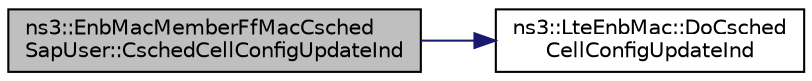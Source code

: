 digraph "ns3::EnbMacMemberFfMacCschedSapUser::CschedCellConfigUpdateInd"
{
 // LATEX_PDF_SIZE
  edge [fontname="Helvetica",fontsize="10",labelfontname="Helvetica",labelfontsize="10"];
  node [fontname="Helvetica",fontsize="10",shape=record];
  rankdir="LR";
  Node1 [label="ns3::EnbMacMemberFfMacCsched\lSapUser::CschedCellConfigUpdateInd",height=0.2,width=0.4,color="black", fillcolor="grey75", style="filled", fontcolor="black",tooltip="CSCHED_UE_CONFIG_IND."];
  Node1 -> Node2 [color="midnightblue",fontsize="10",style="solid",fontname="Helvetica"];
  Node2 [label="ns3::LteEnbMac::DoCsched\lCellConfigUpdateInd",height=0.2,width=0.4,color="black", fillcolor="white", style="filled",URL="$classns3_1_1_lte_enb_mac.html#aaf86a0d393f4a5b463ae83e48b42a86b",tooltip="CSched Cell Config Update Indication function."];
}
